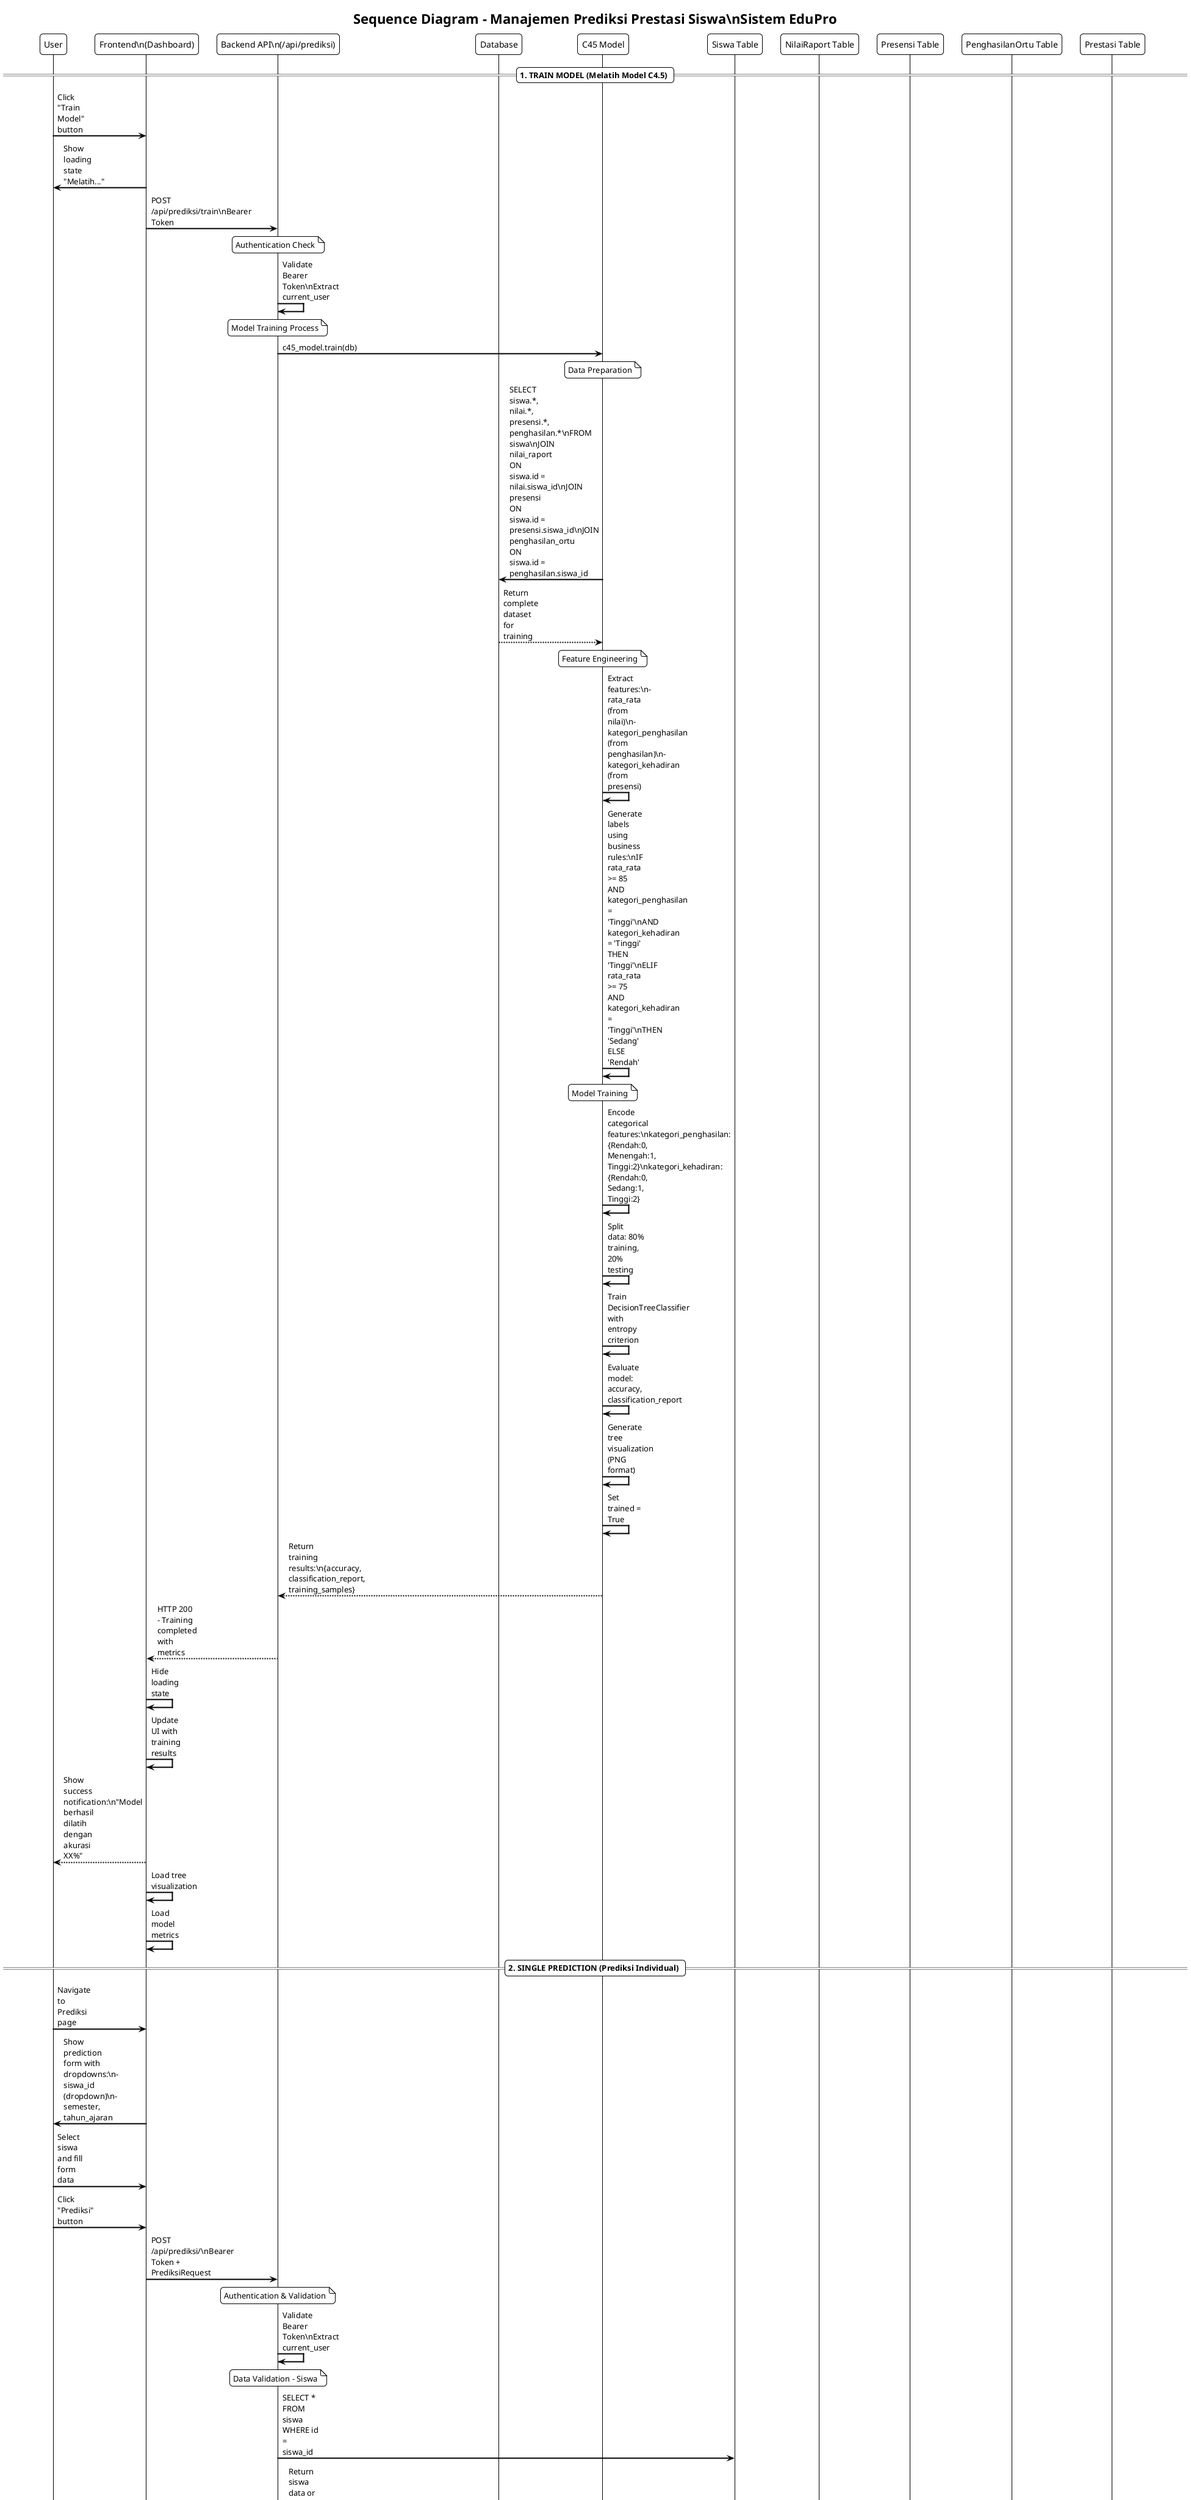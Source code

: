 @startuml Sequence_Diagram_Prediksi
!theme plain
skinparam backgroundColor #FFFFFF
skinparam sequenceArrowThickness 2
skinparam roundcorner 10
skinparam maxmessagesize 60

title Sequence Diagram - Manajemen Prediksi Prestasi Siswa\\nSistem EduPro

participant "User" as U
participant "Frontend\\n(Dashboard)" as F
participant "Backend API\\n(/api/prediksi)" as A
participant "Database" as D
participant "C45 Model" as M
participant "Siswa Table" as S
participant "NilaiRaport Table" as N
participant "Presensi Table" as P
participant "PenghasilanOrtu Table" as PO
participant "Prestasi Table" as PR

== 1. TRAIN MODEL (Melatih Model C4.5) ==

U -> F: Click "Train Model" button
F -> U: Show loading state "Melatih..."

F -> A: POST /api/prediksi/train\\nBearer Token

note over A: Authentication Check
A -> A: Validate Bearer Token\\nExtract current_user

note over A: Model Training Process
A -> M: c45_model.train(db)

note over M: Data Preparation
M -> D: SELECT siswa.*, nilai.*, presensi.*, penghasilan.*\\nFROM siswa\\nJOIN nilai_raport ON siswa.id = nilai.siswa_id\\nJOIN presensi ON siswa.id = presensi.siswa_id\\nJOIN penghasilan_ortu ON siswa.id = penghasilan.siswa_id
D --> M: Return complete dataset for training

note over M: Feature Engineering
M -> M: Extract features:\\n- rata_rata (from nilai)\\n- kategori_penghasilan (from penghasilan)\\n- kategori_kehadiran (from presensi)
M -> M: Generate labels using business rules:\\nIF rata_rata >= 85 AND kategori_penghasilan = 'Tinggi'\\nAND kategori_kehadiran = 'Tinggi' THEN 'Tinggi'\\nELIF rata_rata >= 75 AND kategori_kehadiran = 'Tinggi'\\nTHEN 'Sedang' ELSE 'Rendah'

note over M: Model Training
M -> M: Encode categorical features:\\nkategori_penghasilan: {Rendah:0, Menengah:1, Tinggi:2}\\nkategori_kehadiran: {Rendah:0, Sedang:1, Tinggi:2}
M -> M: Split data: 80% training, 20% testing
M -> M: Train DecisionTreeClassifier with entropy criterion
M -> M: Evaluate model: accuracy, classification_report
M -> M: Generate tree visualization (PNG format)
M -> M: Set trained = True

M --> A: Return training results:\\n{accuracy, classification_report, training_samples}

A --> F: HTTP 200 - Training completed with metrics
F -> F: Hide loading state
F -> F: Update UI with training results
F --> U: Show success notification:\\n"Model berhasil dilatih dengan akurasi XX%"
F -> F: Load tree visualization
F -> F: Load model metrics

== 2. SINGLE PREDICTION (Prediksi Individual) ==

U -> F: Navigate to Prediksi page
F -> U: Show prediction form with dropdowns:\\n- siswa_id (dropdown)\\n- semester, tahun_ajaran

U -> F: Select siswa and fill form data
U -> F: Click "Prediksi" button

F -> A: POST /api/prediksi/\\nBearer Token + PrediksiRequest

note over A: Authentication & Validation
A -> A: Validate Bearer Token\\nExtract current_user

note over A: Data Validation - Siswa
A -> S: SELECT * FROM siswa WHERE id = siswa_id
S --> A: Return siswa data or null

alt Siswa tidak ditemukan
    A --> F: HTTP 404\\n"Siswa dengan ID tidak ditemukan"
    F --> U: Show error notification
else Siswa valid
    note over A: Data Validation - Nilai Raport
    A -> N: SELECT * FROM nilai_raport\\nWHERE siswa_id = ? AND semester = ?\\nAND tahun_ajaran = ?
    N --> A: Return nilai data or null
    
    alt Nilai tidak ditemukan
        A --> F: HTTP 404\\n"Data nilai tidak ditemukan untuk semester ini"
        F --> U: Show error notification
    else Nilai valid
        note over A: Data Validation - Presensi
        A -> P: SELECT * FROM presensi\\nWHERE siswa_id = ? AND semester = ?\\nAND tahun_ajaran = ?
        P --> A: Return presensi data or null
        
        alt Presensi tidak ditemukan
            A --> F: HTTP 404\\n"Data presensi tidak ditemukan untuk semester ini"
            F --> U: Show error notification
        else Presensi valid
            note over A: Data Validation - Penghasilan Ortu
            A -> PO: SELECT * FROM penghasilan_ortu\\nWHERE siswa_id = ?
            PO --> A: Return penghasilan data or null
            
            alt Penghasilan tidak ditemukan
                A --> F: HTTP 404\\n"Data penghasilan orang tua tidak ditemukan"
                F --> U: Show error notification
            else Data lengkap
                note over A: Model Check & Auto-Train
                alt Model belum dilatih
                    A -> M: Check c45_model.trained
                    M --> A: Return False
                    A -> M: c45_model.train(db)
                    M --> A: Auto-training completed
                end
                
                note over A: Prediction Process
                A -> A: Prepare prediction_data:\\n{rata_rata: nilai.rata_rata,\\nkategori_penghasilan: penghasilan.kategori_penghasilan,\\nkategori_kehadiran: presensi.kategori_kehadiran}
                
                A -> M: c45_model.predict(prediction_data)
                
                note over M: Model Prediction
                M -> M: Validate input features
                M -> M: Convert categorical to numeric:\\nkategori_penghasilan: {Rendah:0, Menengah:1, Tinggi:2}\\nkategori_kehadiran: {Rendah:0, Sedang:1, Tinggi:2}
                M -> M: Create DataFrame with features
                M -> M: model.predict(X_pred) -> prediction
                M -> M: model.predict_proba(X_pred) -> confidence
                M -> M: Get feature_importances from model
                
                M --> A: Return prediction result:\\n{prediksi, confidence, feature_importances}
                
                note over A: Save Prediction Result
                A -> PR: Check existing prediction:\\nSELECT * FROM prestasi\\nWHERE siswa_id = ? AND semester = ?\\nAND tahun_ajaran = ?
                PR --> A: Return existing record or null
                
                alt Prediction exists
                    A -> PR: UPDATE prestasi SET\\nprediksi_prestasi = ?, confidence = ?,\\nupdated_at = CURRENT_TIMESTAMP\\nWHERE id = ?
                else New prediction
                    A -> PR: INSERT INTO prestasi\\n(siswa_id, semester, tahun_ajaran,\\nprediksi_prestasi, confidence)
                end
                
                note over A: Prepare Response
                A -> A: Build comprehensive response:\\n{siswa_id, nama_siswa, prediksi_prestasi,\\nconfidence, detail_faktor}
                
                A --> F: HTTP 200 - Prediction result with details
                F -> F: Display prediction results:\\n- Prediksi Prestasi\\n- Confidence Level\\n- Detail Faktor (nilai, kehadiran, penghasilan)\\n- Feature Importances
                F --> U: Show prediction results with visual indicators
            end
        end
    end
end

@enduml 